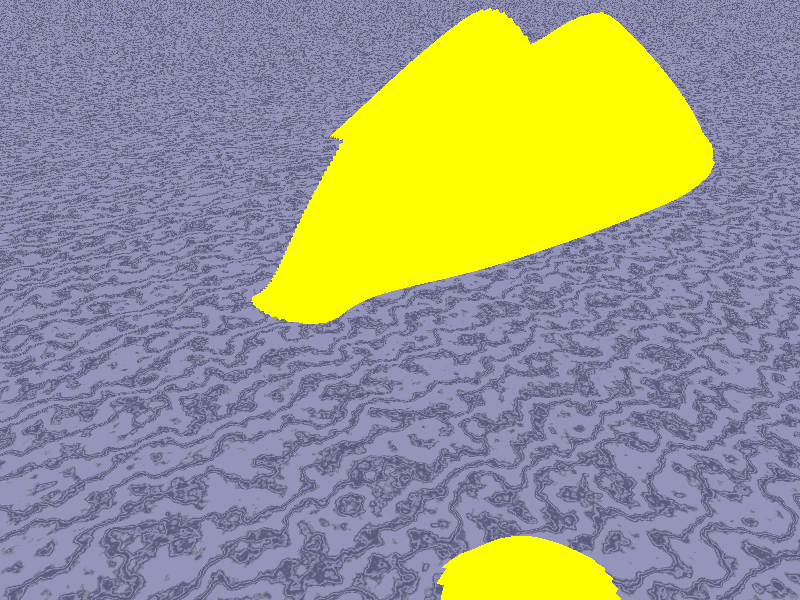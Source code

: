 #include "colors.inc"
#include "shapes.inc"
#include "textures.inc"

camera {
  location  <0, 10, -10>
  look_at   <7, 3, 0>
}

light_source { <5, 30, -30> color White }
light_source { <-5, 30, -30> color White }


sky_sphere {
    pigment {
      checker color Gray65 color Gray30
    }
    rotate -135*x
  }


plane {
  y, 0
  texture {
    
    pigment {
      Blue_Agate
    }
    finish {
      diffuse 0.4
      ambient 0.2
      phong 1
      phong_size 100
      reflection 0.25
    }
    

    //texture {NBGlass}
  }
}


julia_fractal {
  <0.4, 2, 0.5, 0.2>
  hypercomplex
  sin
  max_iteration 3
  finish {
      ambient 0.5
      diffuse 0.6
      phong 1
      phong_size 100
    }
    texture {
    pigment {
    color Yellow
  }
    finish { phong 1 }
    normal { ripples 0.4 scale 0.2 }
  }
  scale 4
  translate <0, 0, 0>
}
